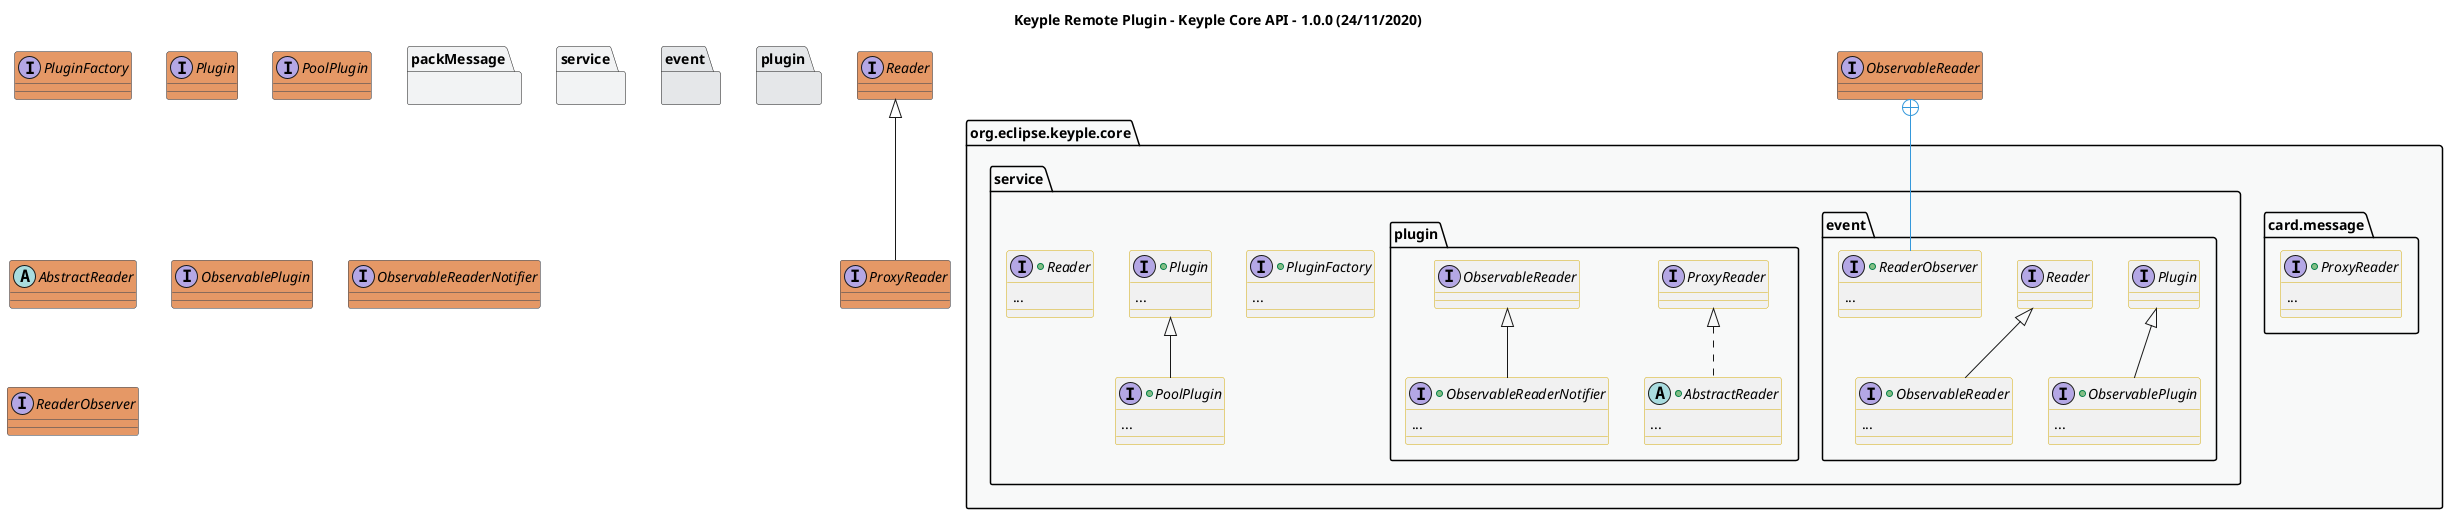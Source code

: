 @startuml
title
    Keyple Remote Plugin - Keyple Core API - 1.0.0 (24/11/2020)
end title

' == THEME ==

'Couleurs issues de : https://htmlcolorcodes.com/fr/tableau-de-couleur/tableau-de-couleur-design-plat/
!define C_GREY1 F8F9F9
!define C_GREY2 F2F3F4
!define C_GREY3 E5E7E9
!define C_GREY4 D7DBDD
!define C_GREY5 CACFD2
!define C_GREY6 BDC3C7
!define C_LINK 3498DB
!define C_USE 27AE60

skinparam Shadowing false
skinparam ClassFontStyle italic
skinparam ClassBorderColor #D4AC0D
skinparam stereotypeABorderColor #A9DCDF
skinparam stereotypeIBorderColor #B4A7E5
skinparam stereotypeCBorderColor #ADD1B2
skinparam stereotypeEBorderColor #EB93DF
' Red
skinparam ClassBackgroundColor<<red>> #FDEDEC
skinparam ClassBorderColor<<red>> #E74C3C
hide <<red>> stereotype
' Purple
skinparam ClassBackgroundColor<<purple>> #F4ECF7
skinparam ClassBorderColor<<purple>> #8E44AD
hide <<purple>> stereotype
' blue
skinparam ClassBackgroundColor<<blue>> #EBF5FB
skinparam ClassBorderColor<<blue>> #3498DB
hide <<blue>> stereotype
' Green
skinparam ClassBackgroundColor<<green>> #E9F7EF
skinparam ClassBorderColor<<green>> #27AE60
hide <<green>> stereotype
' Grey
skinparam ClassBackgroundColor<<grey>> #EAECEE
skinparam ClassBorderColor<<grey>> #2C3E50
hide <<grey>> stereotype

' == CONTENT ==

package "org.eclipse.keyple.core" as packCore {

    package "card.message" as packMessage {
        +interface ProxyReader {
            ...
        }
    }

    package service {

        +interface PluginFactory {
            ...
        }
        +interface Plugin {
            ...
        }
        +interface PoolPlugin extends Plugin {
            ...
        }
        +interface Reader {
            ...
        }

        package event {
            +interface ObservablePlugin extends Plugin {
                ...
            }
            +interface ObservableReader extends Reader {
                ...
            }
            +interface ReaderObserver {
                ...
            }
        }

        package plugin {
            +abstract AbstractReader implements ProxyReader {
                ...
            }
            +interface ObservableReaderNotifier extends ObservableReader {
                ...
            }
        }

    }
}

' Associations
Reader <|-- ProxyReader
ObservableReader +-- ReaderObserver #C_LINK

' == STYLE ==

package packCore #C_GREY1 {}
package packMessage #C_GREY2 {}
package service #C_GREY2 {}
package event #C_GREY3 {}
package plugin #C_GREY3 {}

interface PluginFactory <<grey>> #E59866
interface Plugin <<grey>> #E59866
interface PoolPlugin <<grey>> #E59866
interface Reader <<grey>> #E59866
interface ProxyReader <<grey>> #E59866
abstract AbstractReader <<grey>> #E59866
interface ObservablePlugin <<grey>> #E59866
interface ObservableReader <<grey>> #E59866
interface ObservableReaderNotifier <<grey>> #E59866
interface ReaderObserver <<grey>> #E59866

@enduml